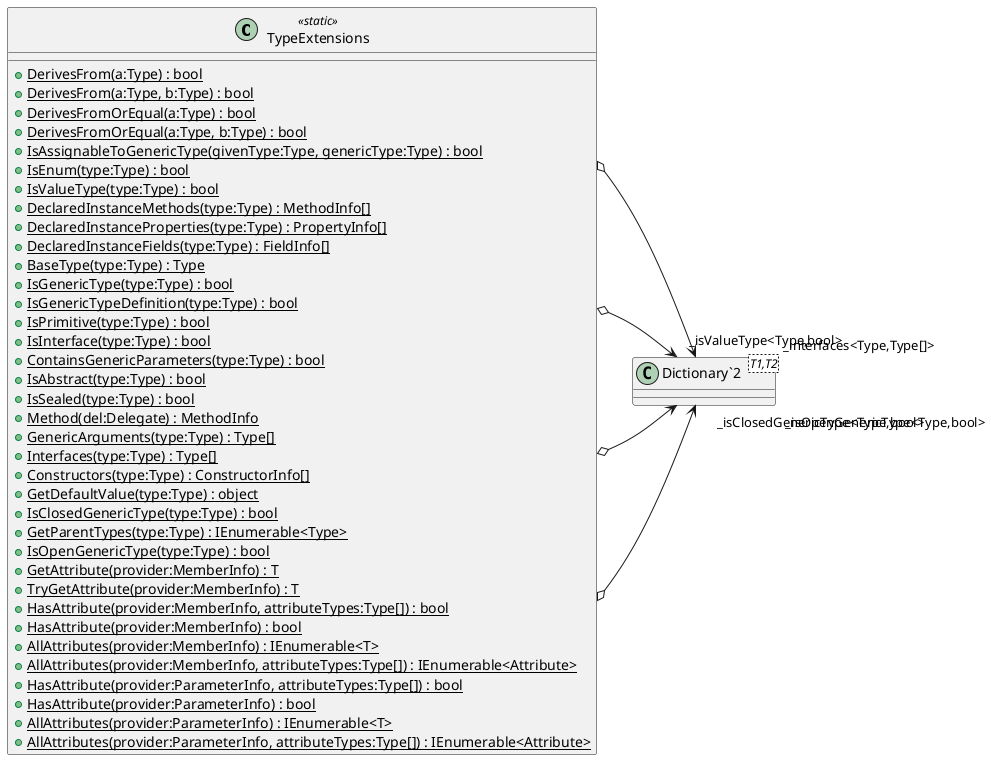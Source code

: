 @startuml
class TypeExtensions <<static>> {
    + {static} DerivesFrom(a:Type) : bool
    + {static} DerivesFrom(a:Type, b:Type) : bool
    + {static} DerivesFromOrEqual(a:Type) : bool
    + {static} DerivesFromOrEqual(a:Type, b:Type) : bool
    + {static} IsAssignableToGenericType(givenType:Type, genericType:Type) : bool
    + {static} IsEnum(type:Type) : bool
    + {static} IsValueType(type:Type) : bool
    + {static} DeclaredInstanceMethods(type:Type) : MethodInfo[]
    + {static} DeclaredInstanceProperties(type:Type) : PropertyInfo[]
    + {static} DeclaredInstanceFields(type:Type) : FieldInfo[]
    + {static} BaseType(type:Type) : Type
    + {static} IsGenericType(type:Type) : bool
    + {static} IsGenericTypeDefinition(type:Type) : bool
    + {static} IsPrimitive(type:Type) : bool
    + {static} IsInterface(type:Type) : bool
    + {static} ContainsGenericParameters(type:Type) : bool
    + {static} IsAbstract(type:Type) : bool
    + {static} IsSealed(type:Type) : bool
    + {static} Method(del:Delegate) : MethodInfo
    + {static} GenericArguments(type:Type) : Type[]
    + {static} Interfaces(type:Type) : Type[]
    + {static} Constructors(type:Type) : ConstructorInfo[]
    + {static} GetDefaultValue(type:Type) : object
    + {static} IsClosedGenericType(type:Type) : bool
    + {static} GetParentTypes(type:Type) : IEnumerable<Type>
    + {static} IsOpenGenericType(type:Type) : bool
    + {static} GetAttribute(provider:MemberInfo) : T
    + {static} TryGetAttribute(provider:MemberInfo) : T
    + {static} HasAttribute(provider:MemberInfo, attributeTypes:Type[]) : bool
    + {static} HasAttribute(provider:MemberInfo) : bool
    + {static} AllAttributes(provider:MemberInfo) : IEnumerable<T>
    + {static} AllAttributes(provider:MemberInfo, attributeTypes:Type[]) : IEnumerable<Attribute>
    + {static} HasAttribute(provider:ParameterInfo, attributeTypes:Type[]) : bool
    + {static} HasAttribute(provider:ParameterInfo) : bool
    + {static} AllAttributes(provider:ParameterInfo) : IEnumerable<T>
    + {static} AllAttributes(provider:ParameterInfo, attributeTypes:Type[]) : IEnumerable<Attribute>
}
class "Dictionary`2"<T1,T2> {
}
TypeExtensions o-> "_isClosedGenericType<Type,bool>" "Dictionary`2"
TypeExtensions o-> "_isOpenGenericType<Type,bool>" "Dictionary`2"
TypeExtensions o-> "_isValueType<Type,bool>" "Dictionary`2"
TypeExtensions o-> "_interfaces<Type,Type[]>" "Dictionary`2"
@enduml
